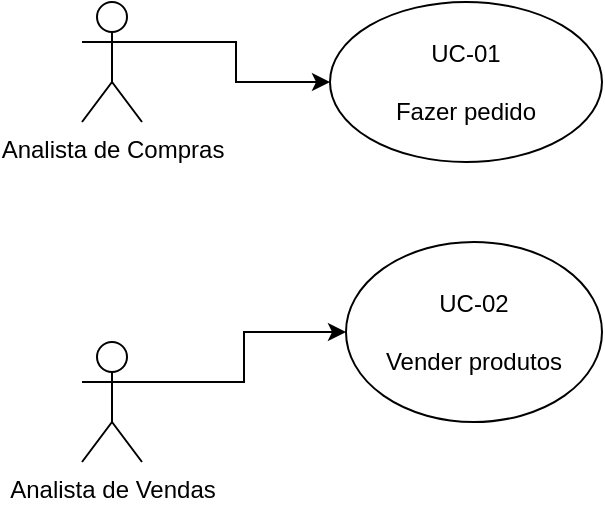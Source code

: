<mxfile version="24.0.2" type="github">
  <diagram name="Página-1" id="45U9C90t3IE2PMQWCZsL">
    <mxGraphModel dx="880" dy="468" grid="1" gridSize="10" guides="1" tooltips="1" connect="1" arrows="1" fold="1" page="1" pageScale="1" pageWidth="827" pageHeight="1169" math="0" shadow="0">
      <root>
        <mxCell id="0" />
        <mxCell id="1" parent="0" />
        <mxCell id="fVh4wQBqWlf3j8a7--yz-3" style="edgeStyle=orthogonalEdgeStyle;rounded=0;orthogonalLoop=1;jettySize=auto;html=1;exitX=1;exitY=0.333;exitDx=0;exitDy=0;exitPerimeter=0;entryX=0;entryY=0.5;entryDx=0;entryDy=0;" edge="1" parent="1" source="fVh4wQBqWlf3j8a7--yz-1" target="fVh4wQBqWlf3j8a7--yz-2">
          <mxGeometry relative="1" as="geometry" />
        </mxCell>
        <mxCell id="fVh4wQBqWlf3j8a7--yz-1" value="Analista de Compras&lt;div&gt;&lt;br&gt;&lt;/div&gt;" style="shape=umlActor;verticalLabelPosition=bottom;verticalAlign=top;html=1;outlineConnect=0;" vertex="1" parent="1">
          <mxGeometry x="230" y="90" width="30" height="60" as="geometry" />
        </mxCell>
        <mxCell id="fVh4wQBqWlf3j8a7--yz-2" value="&lt;div&gt;UC-01&lt;/div&gt;&lt;div&gt;&lt;br&gt;&lt;/div&gt;Fazer pedido" style="ellipse;whiteSpace=wrap;html=1;" vertex="1" parent="1">
          <mxGeometry x="354" y="90" width="136" height="80" as="geometry" />
        </mxCell>
        <mxCell id="fVh4wQBqWlf3j8a7--yz-4" value="&lt;div&gt;UC-02&lt;/div&gt;&lt;div&gt;&lt;br&gt;&lt;/div&gt;Vender produtos" style="ellipse;whiteSpace=wrap;html=1;" vertex="1" parent="1">
          <mxGeometry x="362" y="210" width="128" height="90" as="geometry" />
        </mxCell>
        <mxCell id="fVh4wQBqWlf3j8a7--yz-9" style="edgeStyle=orthogonalEdgeStyle;rounded=0;orthogonalLoop=1;jettySize=auto;html=1;exitX=1;exitY=0.333;exitDx=0;exitDy=0;exitPerimeter=0;" edge="1" parent="1" source="fVh4wQBqWlf3j8a7--yz-6" target="fVh4wQBqWlf3j8a7--yz-4">
          <mxGeometry relative="1" as="geometry" />
        </mxCell>
        <mxCell id="fVh4wQBqWlf3j8a7--yz-6" value="Analista de Vendas" style="shape=umlActor;verticalLabelPosition=bottom;verticalAlign=top;html=1;outlineConnect=0;" vertex="1" parent="1">
          <mxGeometry x="230" y="260" width="30" height="60" as="geometry" />
        </mxCell>
      </root>
    </mxGraphModel>
  </diagram>
</mxfile>
